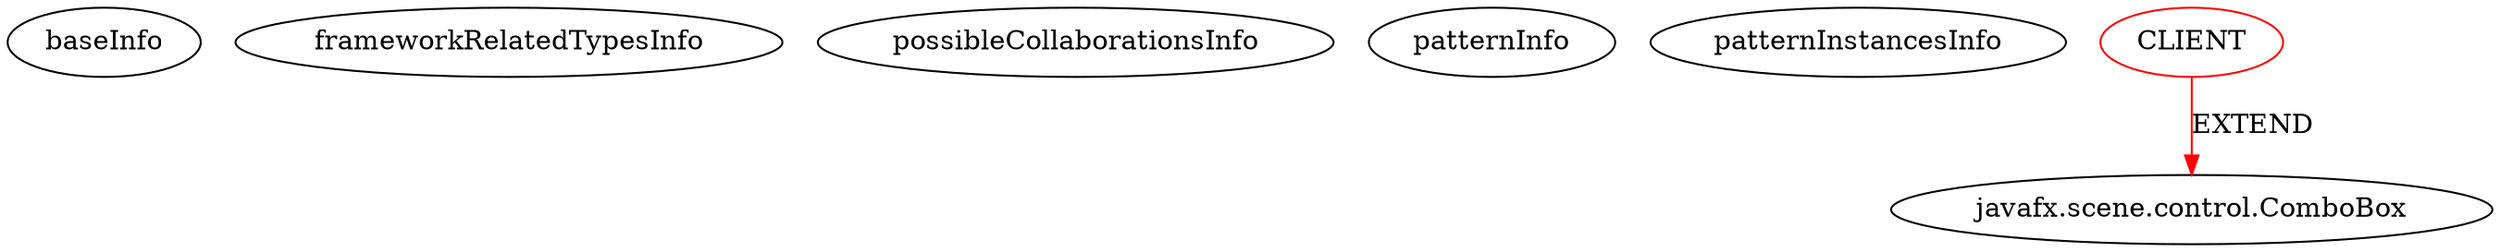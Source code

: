 digraph {
baseInfo[graphId=709,category="pattern",isAnonymous=false,possibleRelation=false]
frameworkRelatedTypesInfo[0="javafx.scene.control.ComboBox"]
possibleCollaborationsInfo[]
patternInfo[frequency=3.0,patternRootClient=0]
patternInstancesInfo[0="7thwheel-medaka-chan~/7thwheel-medaka-chan/medaka-chan-master/src/seventhwheel/pos/control/combobox/SuppliersComboBox.java~SuppliersComboBox~15",1="7thwheel-medaka-chan~/7thwheel-medaka-chan/medaka-chan-master/src/seventhwheel/pos/control/combobox/BumonComboBox.java~BumonComboBox~11",2="7thwheel-medaka-chan~/7thwheel-medaka-chan/medaka-chan-master/src/seventhwheel/pos/control/combobox/CodeComboBox.java~CodeComboBox~12"]
1[label="javafx.scene.control.ComboBox",vertexType="FRAMEWORK_CLASS_TYPE",isFrameworkType=false]
0[label="CLIENT",vertexType="ROOT_CLIENT_CLASS_DECLARATION",isFrameworkType=false,color=red]
0->1[label="EXTEND",color=red]
}
